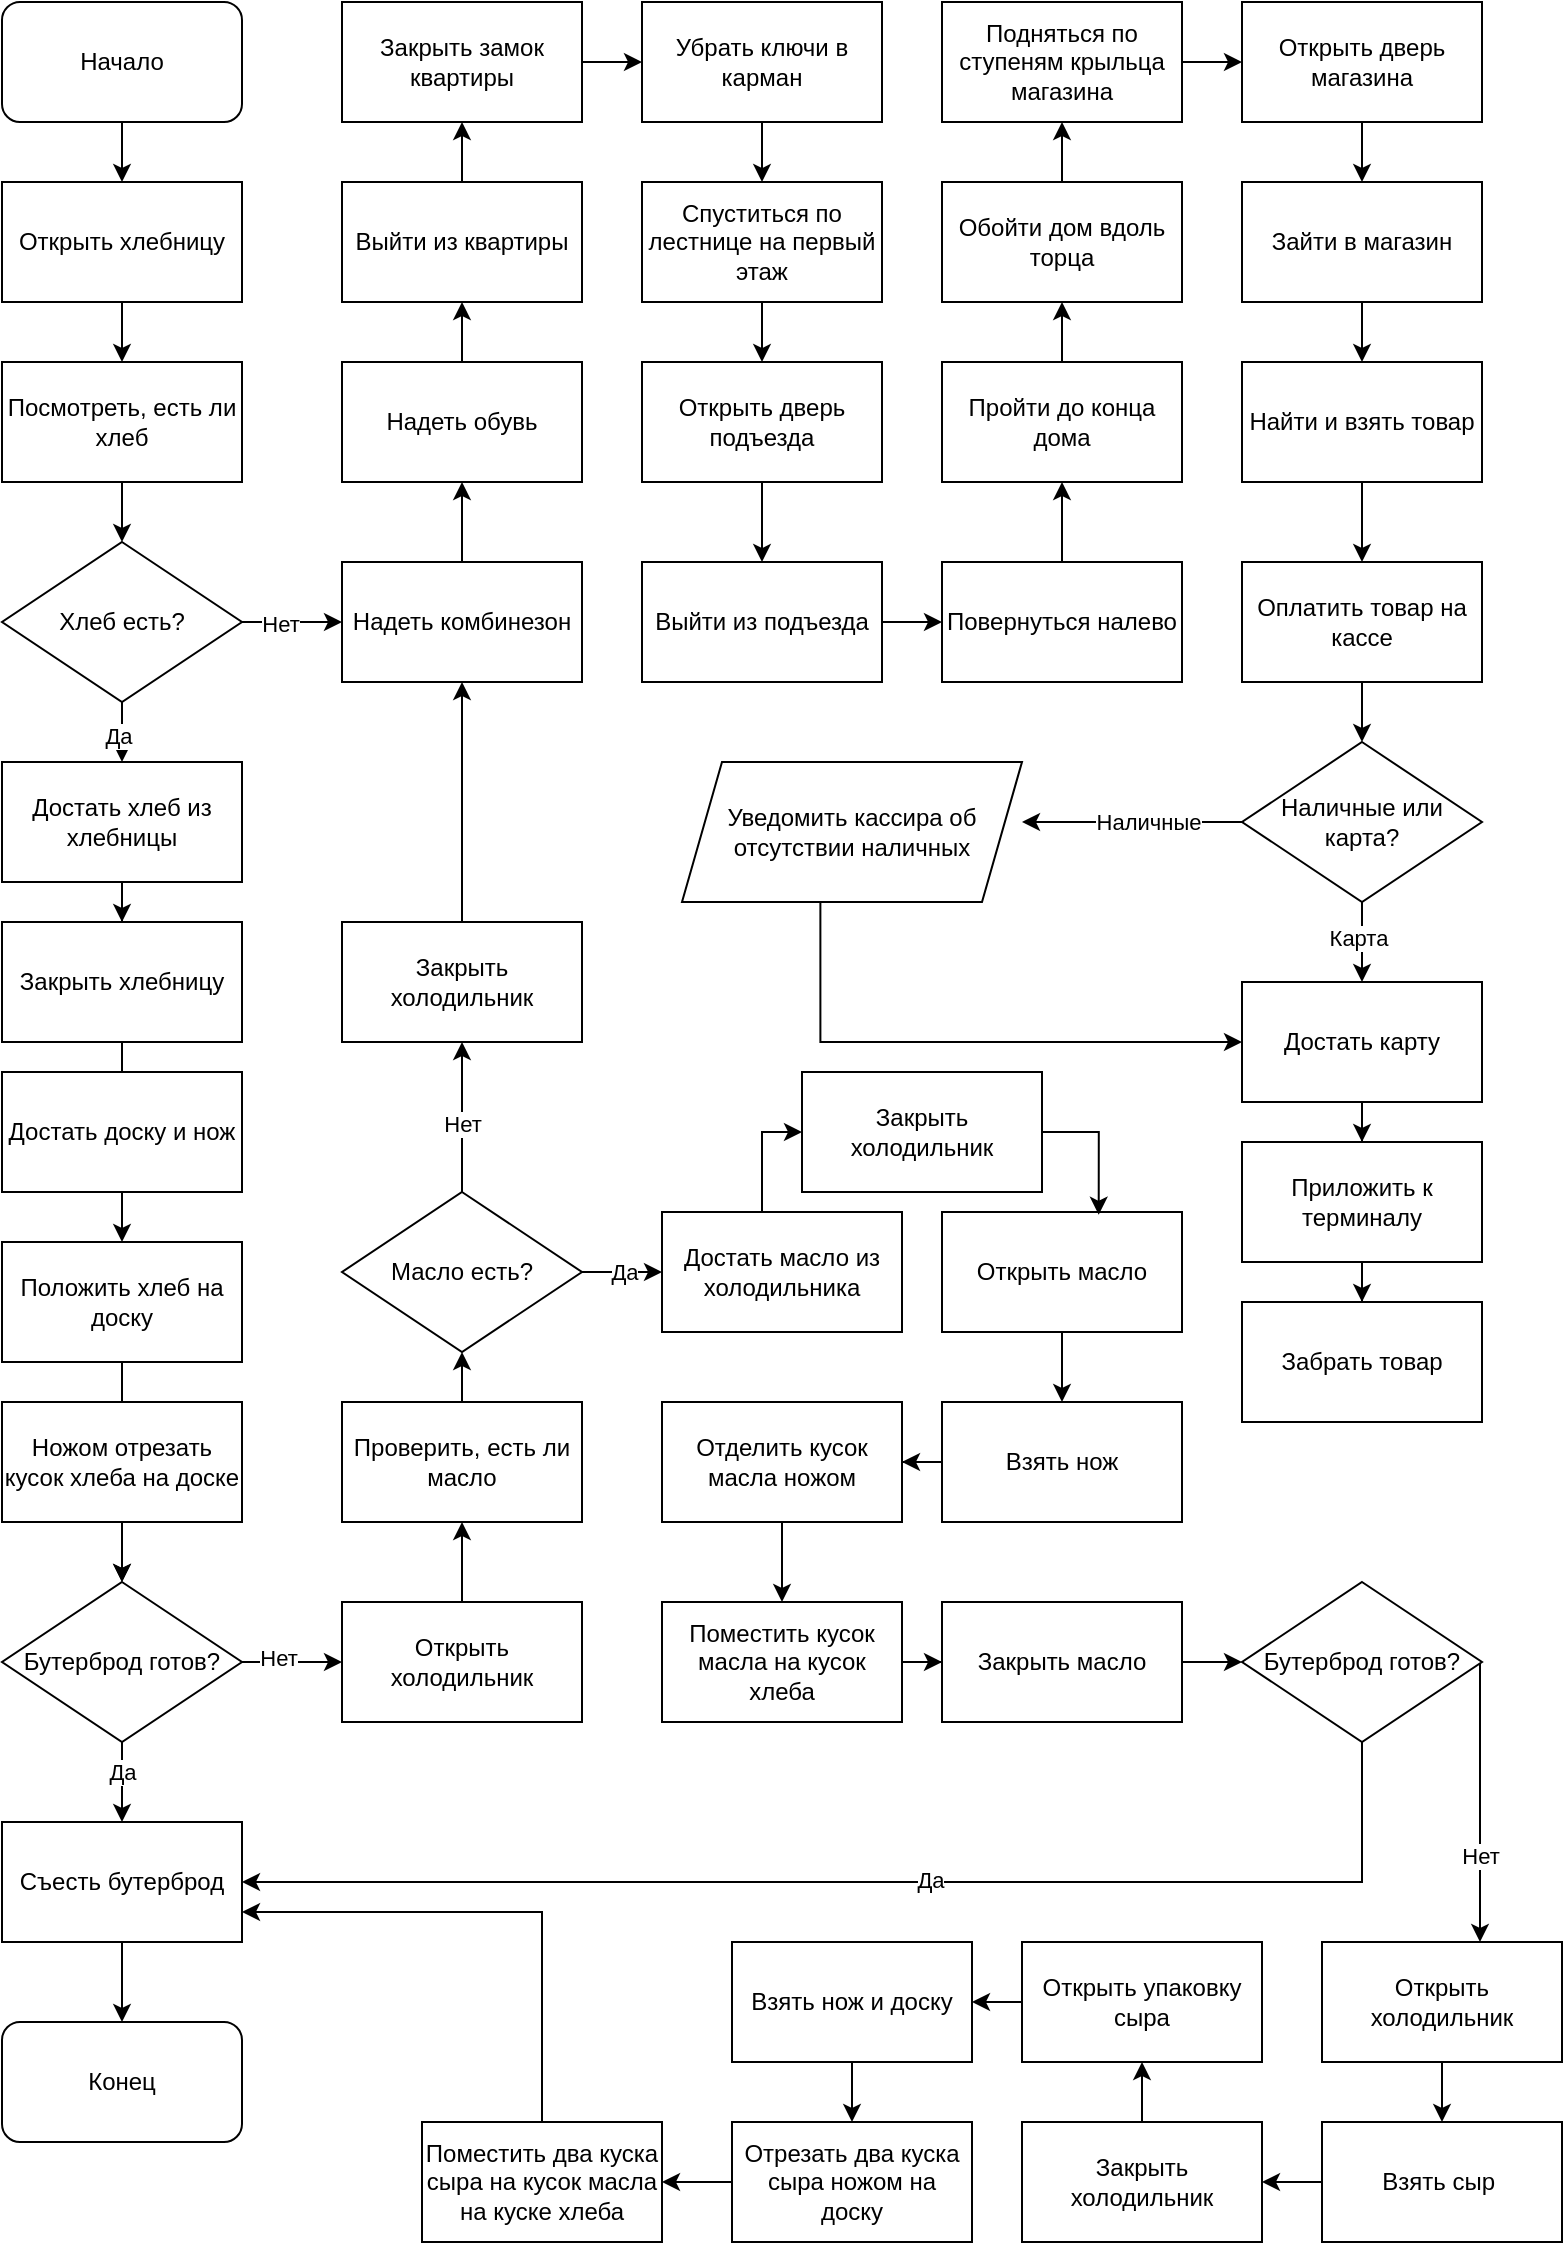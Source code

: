 <mxfile version="28.1.2">
  <diagram name="Страница — 1" id="aQO6wImOygcN_fj9YdqJ">
    <mxGraphModel dx="1042" dy="626" grid="1" gridSize="10" guides="1" tooltips="1" connect="1" arrows="1" fold="1" page="1" pageScale="1" pageWidth="827" pageHeight="1169" math="0" shadow="0">
      <root>
        <mxCell id="0" />
        <mxCell id="1" parent="0" />
        <mxCell id="wdBrdmCuDnFgoLkxRWWF-6" value="" style="edgeStyle=orthogonalEdgeStyle;rounded=0;orthogonalLoop=1;jettySize=auto;html=1;" edge="1" parent="1" source="8k_-EUJN0VSNiPV6PIDz-1" target="wdBrdmCuDnFgoLkxRWWF-5">
          <mxGeometry relative="1" as="geometry" />
        </mxCell>
        <mxCell id="8k_-EUJN0VSNiPV6PIDz-1" value="Начало" style="rounded=1;whiteSpace=wrap;html=1;" parent="1" vertex="1">
          <mxGeometry x="40" y="20" width="120" height="60" as="geometry" />
        </mxCell>
        <mxCell id="wdBrdmCuDnFgoLkxRWWF-12" value="" style="edgeStyle=orthogonalEdgeStyle;rounded=0;orthogonalLoop=1;jettySize=auto;html=1;" edge="1" parent="1" source="wdBrdmCuDnFgoLkxRWWF-5" target="wdBrdmCuDnFgoLkxRWWF-10">
          <mxGeometry relative="1" as="geometry" />
        </mxCell>
        <mxCell id="wdBrdmCuDnFgoLkxRWWF-5" value="Открыть хлебницу" style="rounded=0;whiteSpace=wrap;html=1;" vertex="1" parent="1">
          <mxGeometry x="40" y="110" width="120" height="60" as="geometry" />
        </mxCell>
        <mxCell id="wdBrdmCuDnFgoLkxRWWF-18" value="" style="edgeStyle=orthogonalEdgeStyle;rounded=0;orthogonalLoop=1;jettySize=auto;html=1;" edge="1" parent="1" source="wdBrdmCuDnFgoLkxRWWF-8" target="wdBrdmCuDnFgoLkxRWWF-11">
          <mxGeometry relative="1" as="geometry" />
        </mxCell>
        <mxCell id="wdBrdmCuDnFgoLkxRWWF-8" value="Достать хлеб из хлебницы" style="rounded=0;whiteSpace=wrap;html=1;" vertex="1" parent="1">
          <mxGeometry x="40" y="400" width="120" height="60" as="geometry" />
        </mxCell>
        <mxCell id="wdBrdmCuDnFgoLkxRWWF-16" value="" style="edgeStyle=orthogonalEdgeStyle;rounded=0;orthogonalLoop=1;jettySize=auto;html=1;" edge="1" parent="1" source="wdBrdmCuDnFgoLkxRWWF-9" target="wdBrdmCuDnFgoLkxRWWF-8">
          <mxGeometry relative="1" as="geometry" />
        </mxCell>
        <mxCell id="wdBrdmCuDnFgoLkxRWWF-17" value="Да" style="edgeLabel;html=1;align=center;verticalAlign=middle;resizable=0;points=[];" vertex="1" connectable="0" parent="wdBrdmCuDnFgoLkxRWWF-16">
          <mxGeometry x="-0.34" y="-2" relative="1" as="geometry">
            <mxPoint as="offset" />
          </mxGeometry>
        </mxCell>
        <mxCell id="wdBrdmCuDnFgoLkxRWWF-20" value="" style="edgeStyle=orthogonalEdgeStyle;rounded=0;orthogonalLoop=1;jettySize=auto;html=1;" edge="1" parent="1" source="wdBrdmCuDnFgoLkxRWWF-9" target="wdBrdmCuDnFgoLkxRWWF-19">
          <mxGeometry relative="1" as="geometry" />
        </mxCell>
        <mxCell id="wdBrdmCuDnFgoLkxRWWF-21" value="Нет" style="edgeLabel;html=1;align=center;verticalAlign=middle;resizable=0;points=[];" vertex="1" connectable="0" parent="wdBrdmCuDnFgoLkxRWWF-20">
          <mxGeometry x="-0.232" y="-1" relative="1" as="geometry">
            <mxPoint as="offset" />
          </mxGeometry>
        </mxCell>
        <mxCell id="wdBrdmCuDnFgoLkxRWWF-9" value="Хлеб есть?" style="rhombus;whiteSpace=wrap;html=1;" vertex="1" parent="1">
          <mxGeometry x="40" y="290" width="120" height="80" as="geometry" />
        </mxCell>
        <mxCell id="wdBrdmCuDnFgoLkxRWWF-13" value="" style="edgeStyle=orthogonalEdgeStyle;rounded=0;orthogonalLoop=1;jettySize=auto;html=1;" edge="1" parent="1" source="wdBrdmCuDnFgoLkxRWWF-10" target="wdBrdmCuDnFgoLkxRWWF-9">
          <mxGeometry relative="1" as="geometry" />
        </mxCell>
        <mxCell id="wdBrdmCuDnFgoLkxRWWF-10" value="Посмотреть, есть ли хлеб" style="rounded=0;whiteSpace=wrap;html=1;" vertex="1" parent="1">
          <mxGeometry x="40" y="200" width="120" height="60" as="geometry" />
        </mxCell>
        <mxCell id="wdBrdmCuDnFgoLkxRWWF-88" value="" style="edgeStyle=orthogonalEdgeStyle;rounded=0;orthogonalLoop=1;jettySize=auto;html=1;" edge="1" parent="1" source="wdBrdmCuDnFgoLkxRWWF-11" target="wdBrdmCuDnFgoLkxRWWF-69">
          <mxGeometry relative="1" as="geometry" />
        </mxCell>
        <mxCell id="wdBrdmCuDnFgoLkxRWWF-11" value="Закрыть хлебницу" style="rounded=0;whiteSpace=wrap;html=1;" vertex="1" parent="1">
          <mxGeometry x="40" y="480" width="120" height="60" as="geometry" />
        </mxCell>
        <mxCell id="wdBrdmCuDnFgoLkxRWWF-23" value="" style="edgeStyle=orthogonalEdgeStyle;rounded=0;orthogonalLoop=1;jettySize=auto;html=1;" edge="1" parent="1" source="wdBrdmCuDnFgoLkxRWWF-19" target="wdBrdmCuDnFgoLkxRWWF-22">
          <mxGeometry relative="1" as="geometry" />
        </mxCell>
        <mxCell id="wdBrdmCuDnFgoLkxRWWF-19" value="Надеть комбинезон" style="rounded=0;whiteSpace=wrap;html=1;" vertex="1" parent="1">
          <mxGeometry x="210" y="300" width="120" height="60" as="geometry" />
        </mxCell>
        <mxCell id="wdBrdmCuDnFgoLkxRWWF-25" value="" style="edgeStyle=orthogonalEdgeStyle;rounded=0;orthogonalLoop=1;jettySize=auto;html=1;" edge="1" parent="1" source="wdBrdmCuDnFgoLkxRWWF-22" target="wdBrdmCuDnFgoLkxRWWF-24">
          <mxGeometry relative="1" as="geometry" />
        </mxCell>
        <mxCell id="wdBrdmCuDnFgoLkxRWWF-22" value="Надеть обувь" style="rounded=0;whiteSpace=wrap;html=1;" vertex="1" parent="1">
          <mxGeometry x="210" y="200" width="120" height="60" as="geometry" />
        </mxCell>
        <mxCell id="wdBrdmCuDnFgoLkxRWWF-27" value="" style="edgeStyle=orthogonalEdgeStyle;rounded=0;orthogonalLoop=1;jettySize=auto;html=1;" edge="1" parent="1" source="wdBrdmCuDnFgoLkxRWWF-24" target="wdBrdmCuDnFgoLkxRWWF-26">
          <mxGeometry relative="1" as="geometry" />
        </mxCell>
        <mxCell id="wdBrdmCuDnFgoLkxRWWF-24" value="Выйти из квартиры" style="rounded=0;whiteSpace=wrap;html=1;" vertex="1" parent="1">
          <mxGeometry x="210" y="110" width="120" height="60" as="geometry" />
        </mxCell>
        <mxCell id="wdBrdmCuDnFgoLkxRWWF-47" value="" style="edgeStyle=orthogonalEdgeStyle;rounded=0;orthogonalLoop=1;jettySize=auto;html=1;" edge="1" parent="1" source="wdBrdmCuDnFgoLkxRWWF-26" target="wdBrdmCuDnFgoLkxRWWF-40">
          <mxGeometry relative="1" as="geometry" />
        </mxCell>
        <mxCell id="wdBrdmCuDnFgoLkxRWWF-26" value="Закрыть замок квартиры" style="rounded=0;whiteSpace=wrap;html=1;" vertex="1" parent="1">
          <mxGeometry x="210" y="20" width="120" height="60" as="geometry" />
        </mxCell>
        <mxCell id="wdBrdmCuDnFgoLkxRWWF-31" value="" style="edgeStyle=orthogonalEdgeStyle;rounded=0;orthogonalLoop=1;jettySize=auto;html=1;" edge="1" parent="1" source="wdBrdmCuDnFgoLkxRWWF-28" target="wdBrdmCuDnFgoLkxRWWF-30">
          <mxGeometry relative="1" as="geometry" />
        </mxCell>
        <mxCell id="wdBrdmCuDnFgoLkxRWWF-28" value="Открыть дверь подъезда" style="rounded=0;whiteSpace=wrap;html=1;" vertex="1" parent="1">
          <mxGeometry x="360" y="200" width="120" height="60" as="geometry" />
        </mxCell>
        <mxCell id="wdBrdmCuDnFgoLkxRWWF-33" value="" style="edgeStyle=orthogonalEdgeStyle;rounded=0;orthogonalLoop=1;jettySize=auto;html=1;" edge="1" parent="1" source="wdBrdmCuDnFgoLkxRWWF-30" target="wdBrdmCuDnFgoLkxRWWF-32">
          <mxGeometry relative="1" as="geometry" />
        </mxCell>
        <mxCell id="wdBrdmCuDnFgoLkxRWWF-30" value="Выйти из подъезда" style="rounded=0;whiteSpace=wrap;html=1;" vertex="1" parent="1">
          <mxGeometry x="360" y="300" width="120" height="60" as="geometry" />
        </mxCell>
        <mxCell id="wdBrdmCuDnFgoLkxRWWF-35" value="" style="edgeStyle=orthogonalEdgeStyle;rounded=0;orthogonalLoop=1;jettySize=auto;html=1;" edge="1" parent="1" source="wdBrdmCuDnFgoLkxRWWF-32" target="wdBrdmCuDnFgoLkxRWWF-34">
          <mxGeometry relative="1" as="geometry" />
        </mxCell>
        <mxCell id="wdBrdmCuDnFgoLkxRWWF-32" value="Повернуться налево" style="rounded=0;whiteSpace=wrap;html=1;" vertex="1" parent="1">
          <mxGeometry x="510" y="300" width="120" height="60" as="geometry" />
        </mxCell>
        <mxCell id="wdBrdmCuDnFgoLkxRWWF-37" value="" style="edgeStyle=orthogonalEdgeStyle;rounded=0;orthogonalLoop=1;jettySize=auto;html=1;" edge="1" parent="1" source="wdBrdmCuDnFgoLkxRWWF-34" target="wdBrdmCuDnFgoLkxRWWF-36">
          <mxGeometry relative="1" as="geometry" />
        </mxCell>
        <mxCell id="wdBrdmCuDnFgoLkxRWWF-34" value="Пройти до конца дома" style="rounded=0;whiteSpace=wrap;html=1;" vertex="1" parent="1">
          <mxGeometry x="510" y="200" width="120" height="60" as="geometry" />
        </mxCell>
        <mxCell id="wdBrdmCuDnFgoLkxRWWF-41" value="" style="edgeStyle=orthogonalEdgeStyle;rounded=0;orthogonalLoop=1;jettySize=auto;html=1;" edge="1" parent="1" source="wdBrdmCuDnFgoLkxRWWF-36" target="wdBrdmCuDnFgoLkxRWWF-38">
          <mxGeometry relative="1" as="geometry" />
        </mxCell>
        <mxCell id="wdBrdmCuDnFgoLkxRWWF-36" value="Обойти дом вдоль торца" style="rounded=0;whiteSpace=wrap;html=1;" vertex="1" parent="1">
          <mxGeometry x="510" y="110" width="120" height="60" as="geometry" />
        </mxCell>
        <mxCell id="wdBrdmCuDnFgoLkxRWWF-43" value="" style="edgeStyle=orthogonalEdgeStyle;rounded=0;orthogonalLoop=1;jettySize=auto;html=1;" edge="1" parent="1" source="wdBrdmCuDnFgoLkxRWWF-38" target="wdBrdmCuDnFgoLkxRWWF-42">
          <mxGeometry relative="1" as="geometry" />
        </mxCell>
        <mxCell id="wdBrdmCuDnFgoLkxRWWF-38" value="Подняться по ступеням крыльца магазина" style="rounded=0;whiteSpace=wrap;html=1;" vertex="1" parent="1">
          <mxGeometry x="510" y="20" width="120" height="60" as="geometry" />
        </mxCell>
        <mxCell id="wdBrdmCuDnFgoLkxRWWF-49" value="" style="edgeStyle=orthogonalEdgeStyle;rounded=0;orthogonalLoop=1;jettySize=auto;html=1;" edge="1" parent="1" source="wdBrdmCuDnFgoLkxRWWF-39" target="wdBrdmCuDnFgoLkxRWWF-28">
          <mxGeometry relative="1" as="geometry" />
        </mxCell>
        <mxCell id="wdBrdmCuDnFgoLkxRWWF-39" value="Спуститься по лестнице на первый этаж" style="rounded=0;whiteSpace=wrap;html=1;" vertex="1" parent="1">
          <mxGeometry x="360" y="110" width="120" height="60" as="geometry" />
        </mxCell>
        <mxCell id="wdBrdmCuDnFgoLkxRWWF-48" value="" style="edgeStyle=orthogonalEdgeStyle;rounded=0;orthogonalLoop=1;jettySize=auto;html=1;" edge="1" parent="1" source="wdBrdmCuDnFgoLkxRWWF-40" target="wdBrdmCuDnFgoLkxRWWF-39">
          <mxGeometry relative="1" as="geometry" />
        </mxCell>
        <mxCell id="wdBrdmCuDnFgoLkxRWWF-40" value="Убрать ключи в карман" style="rounded=0;whiteSpace=wrap;html=1;" vertex="1" parent="1">
          <mxGeometry x="360" y="20" width="120" height="60" as="geometry" />
        </mxCell>
        <mxCell id="wdBrdmCuDnFgoLkxRWWF-45" value="" style="edgeStyle=orthogonalEdgeStyle;rounded=0;orthogonalLoop=1;jettySize=auto;html=1;" edge="1" parent="1" source="wdBrdmCuDnFgoLkxRWWF-42" target="wdBrdmCuDnFgoLkxRWWF-44">
          <mxGeometry relative="1" as="geometry" />
        </mxCell>
        <mxCell id="wdBrdmCuDnFgoLkxRWWF-42" value="Открыть дверь магазина" style="rounded=0;whiteSpace=wrap;html=1;" vertex="1" parent="1">
          <mxGeometry x="660" y="20" width="120" height="60" as="geometry" />
        </mxCell>
        <mxCell id="wdBrdmCuDnFgoLkxRWWF-50" value="" style="edgeStyle=orthogonalEdgeStyle;rounded=0;orthogonalLoop=1;jettySize=auto;html=1;" edge="1" parent="1" source="wdBrdmCuDnFgoLkxRWWF-44" target="wdBrdmCuDnFgoLkxRWWF-46">
          <mxGeometry relative="1" as="geometry" />
        </mxCell>
        <mxCell id="wdBrdmCuDnFgoLkxRWWF-44" value="Зайти в магазин" style="rounded=0;whiteSpace=wrap;html=1;" vertex="1" parent="1">
          <mxGeometry x="660" y="110" width="120" height="60" as="geometry" />
        </mxCell>
        <mxCell id="wdBrdmCuDnFgoLkxRWWF-52" value="" style="edgeStyle=orthogonalEdgeStyle;rounded=0;orthogonalLoop=1;jettySize=auto;html=1;" edge="1" parent="1" source="wdBrdmCuDnFgoLkxRWWF-46" target="wdBrdmCuDnFgoLkxRWWF-51">
          <mxGeometry relative="1" as="geometry" />
        </mxCell>
        <mxCell id="wdBrdmCuDnFgoLkxRWWF-46" value="Найти и взять товар" style="rounded=0;whiteSpace=wrap;html=1;" vertex="1" parent="1">
          <mxGeometry x="660" y="200" width="120" height="60" as="geometry" />
        </mxCell>
        <mxCell id="wdBrdmCuDnFgoLkxRWWF-54" value="" style="edgeStyle=orthogonalEdgeStyle;rounded=0;orthogonalLoop=1;jettySize=auto;html=1;" edge="1" parent="1" source="wdBrdmCuDnFgoLkxRWWF-51" target="wdBrdmCuDnFgoLkxRWWF-53">
          <mxGeometry relative="1" as="geometry" />
        </mxCell>
        <mxCell id="wdBrdmCuDnFgoLkxRWWF-51" value="Оплатить товар на кассе" style="rounded=0;whiteSpace=wrap;html=1;" vertex="1" parent="1">
          <mxGeometry x="660" y="300" width="120" height="60" as="geometry" />
        </mxCell>
        <mxCell id="wdBrdmCuDnFgoLkxRWWF-56" value="" style="edgeStyle=orthogonalEdgeStyle;rounded=0;orthogonalLoop=1;jettySize=auto;html=1;" edge="1" parent="1" source="wdBrdmCuDnFgoLkxRWWF-53">
          <mxGeometry relative="1" as="geometry">
            <mxPoint x="550" y="430" as="targetPoint" />
          </mxGeometry>
        </mxCell>
        <mxCell id="wdBrdmCuDnFgoLkxRWWF-57" value="Наличные" style="edgeLabel;html=1;align=center;verticalAlign=middle;resizable=0;points=[];" vertex="1" connectable="0" parent="wdBrdmCuDnFgoLkxRWWF-56">
          <mxGeometry x="-0.153" relative="1" as="geometry">
            <mxPoint as="offset" />
          </mxGeometry>
        </mxCell>
        <mxCell id="wdBrdmCuDnFgoLkxRWWF-59" value="" style="edgeStyle=orthogonalEdgeStyle;rounded=0;orthogonalLoop=1;jettySize=auto;html=1;" edge="1" parent="1" source="wdBrdmCuDnFgoLkxRWWF-53" target="wdBrdmCuDnFgoLkxRWWF-58">
          <mxGeometry relative="1" as="geometry" />
        </mxCell>
        <mxCell id="wdBrdmCuDnFgoLkxRWWF-60" value="Карта" style="edgeLabel;html=1;align=center;verticalAlign=middle;resizable=0;points=[];" vertex="1" connectable="0" parent="wdBrdmCuDnFgoLkxRWWF-59">
          <mxGeometry x="-0.13" y="-2" relative="1" as="geometry">
            <mxPoint as="offset" />
          </mxGeometry>
        </mxCell>
        <mxCell id="wdBrdmCuDnFgoLkxRWWF-53" value="Наличные или карта?" style="rhombus;whiteSpace=wrap;html=1;" vertex="1" parent="1">
          <mxGeometry x="660" y="390" width="120" height="80" as="geometry" />
        </mxCell>
        <mxCell id="wdBrdmCuDnFgoLkxRWWF-62" value="" style="edgeStyle=orthogonalEdgeStyle;rounded=0;orthogonalLoop=1;jettySize=auto;html=1;" edge="1" parent="1" source="wdBrdmCuDnFgoLkxRWWF-58" target="wdBrdmCuDnFgoLkxRWWF-61">
          <mxGeometry relative="1" as="geometry" />
        </mxCell>
        <mxCell id="wdBrdmCuDnFgoLkxRWWF-58" value="Достать карту" style="rounded=0;whiteSpace=wrap;html=1;" vertex="1" parent="1">
          <mxGeometry x="660" y="510" width="120" height="60" as="geometry" />
        </mxCell>
        <mxCell id="wdBrdmCuDnFgoLkxRWWF-67" value="" style="edgeStyle=orthogonalEdgeStyle;rounded=0;orthogonalLoop=1;jettySize=auto;html=1;" edge="1" parent="1" source="wdBrdmCuDnFgoLkxRWWF-61" target="wdBrdmCuDnFgoLkxRWWF-63">
          <mxGeometry relative="1" as="geometry" />
        </mxCell>
        <mxCell id="wdBrdmCuDnFgoLkxRWWF-61" value="Приложить к терминалу" style="rounded=0;whiteSpace=wrap;html=1;" vertex="1" parent="1">
          <mxGeometry x="660" y="590" width="120" height="60" as="geometry" />
        </mxCell>
        <mxCell id="wdBrdmCuDnFgoLkxRWWF-63" value="Забрать товар" style="rounded=0;whiteSpace=wrap;html=1;" vertex="1" parent="1">
          <mxGeometry x="660" y="670" width="120" height="60" as="geometry" />
        </mxCell>
        <mxCell id="wdBrdmCuDnFgoLkxRWWF-66" value="" style="edgeStyle=orthogonalEdgeStyle;rounded=0;orthogonalLoop=1;jettySize=auto;html=1;entryX=0;entryY=0.5;entryDx=0;entryDy=0;exitX=0.407;exitY=1.006;exitDx=0;exitDy=0;exitPerimeter=0;" edge="1" parent="1" source="wdBrdmCuDnFgoLkxRWWF-64" target="wdBrdmCuDnFgoLkxRWWF-58">
          <mxGeometry relative="1" as="geometry">
            <mxPoint x="465" y="525" as="targetPoint" />
          </mxGeometry>
        </mxCell>
        <mxCell id="wdBrdmCuDnFgoLkxRWWF-64" value="Уведомить кассира об отсутствии наличных" style="shape=parallelogram;perimeter=parallelogramPerimeter;whiteSpace=wrap;html=1;fixedSize=1;" vertex="1" parent="1">
          <mxGeometry x="380" y="400" width="170" height="70" as="geometry" />
        </mxCell>
        <mxCell id="wdBrdmCuDnFgoLkxRWWF-68" value="Достать доску и нож" style="rounded=0;whiteSpace=wrap;html=1;" vertex="1" parent="1">
          <mxGeometry x="40" y="555" width="120" height="60" as="geometry" />
        </mxCell>
        <mxCell id="wdBrdmCuDnFgoLkxRWWF-89" value="" style="edgeStyle=orthogonalEdgeStyle;rounded=0;orthogonalLoop=1;jettySize=auto;html=1;" edge="1" parent="1" source="wdBrdmCuDnFgoLkxRWWF-69" target="wdBrdmCuDnFgoLkxRWWF-72">
          <mxGeometry relative="1" as="geometry" />
        </mxCell>
        <mxCell id="wdBrdmCuDnFgoLkxRWWF-69" value="Положить хлеб на доску" style="rounded=0;whiteSpace=wrap;html=1;" vertex="1" parent="1">
          <mxGeometry x="40" y="640" width="120" height="60" as="geometry" />
        </mxCell>
        <mxCell id="wdBrdmCuDnFgoLkxRWWF-75" value="" style="edgeStyle=orthogonalEdgeStyle;rounded=0;orthogonalLoop=1;jettySize=auto;html=1;" edge="1" parent="1" source="wdBrdmCuDnFgoLkxRWWF-70" target="wdBrdmCuDnFgoLkxRWWF-72">
          <mxGeometry relative="1" as="geometry" />
        </mxCell>
        <mxCell id="wdBrdmCuDnFgoLkxRWWF-70" value="Ножом отрезать кусок хлеба на доске" style="rounded=0;whiteSpace=wrap;html=1;" vertex="1" parent="1">
          <mxGeometry x="40" y="720" width="120" height="60" as="geometry" />
        </mxCell>
        <mxCell id="wdBrdmCuDnFgoLkxRWWF-77" value="" style="edgeStyle=orthogonalEdgeStyle;rounded=0;orthogonalLoop=1;jettySize=auto;html=1;" edge="1" parent="1" source="wdBrdmCuDnFgoLkxRWWF-72" target="wdBrdmCuDnFgoLkxRWWF-76">
          <mxGeometry relative="1" as="geometry" />
        </mxCell>
        <mxCell id="wdBrdmCuDnFgoLkxRWWF-80" value="Да" style="edgeLabel;html=1;align=center;verticalAlign=middle;resizable=0;points=[];" vertex="1" connectable="0" parent="wdBrdmCuDnFgoLkxRWWF-77">
          <mxGeometry x="-0.78" y="4" relative="1" as="geometry">
            <mxPoint x="-4" y="10" as="offset" />
          </mxGeometry>
        </mxCell>
        <mxCell id="wdBrdmCuDnFgoLkxRWWF-82" value="" style="edgeStyle=orthogonalEdgeStyle;rounded=0;orthogonalLoop=1;jettySize=auto;html=1;" edge="1" parent="1" source="wdBrdmCuDnFgoLkxRWWF-72" target="wdBrdmCuDnFgoLkxRWWF-81">
          <mxGeometry relative="1" as="geometry" />
        </mxCell>
        <mxCell id="wdBrdmCuDnFgoLkxRWWF-85" value="Нет" style="edgeLabel;html=1;align=center;verticalAlign=middle;resizable=0;points=[];" vertex="1" connectable="0" parent="wdBrdmCuDnFgoLkxRWWF-82">
          <mxGeometry x="-0.28" y="2" relative="1" as="geometry">
            <mxPoint as="offset" />
          </mxGeometry>
        </mxCell>
        <mxCell id="wdBrdmCuDnFgoLkxRWWF-72" value="Бутерброд готов?" style="rhombus;whiteSpace=wrap;html=1;" vertex="1" parent="1">
          <mxGeometry x="40" y="810" width="120" height="80" as="geometry" />
        </mxCell>
        <mxCell id="wdBrdmCuDnFgoLkxRWWF-79" value="" style="edgeStyle=orthogonalEdgeStyle;rounded=0;orthogonalLoop=1;jettySize=auto;html=1;" edge="1" parent="1" source="wdBrdmCuDnFgoLkxRWWF-76" target="wdBrdmCuDnFgoLkxRWWF-78">
          <mxGeometry relative="1" as="geometry" />
        </mxCell>
        <mxCell id="wdBrdmCuDnFgoLkxRWWF-76" value="Съесть бутерброд" style="rounded=0;whiteSpace=wrap;html=1;" vertex="1" parent="1">
          <mxGeometry x="40" y="930" width="120" height="60" as="geometry" />
        </mxCell>
        <mxCell id="wdBrdmCuDnFgoLkxRWWF-78" value="Конец" style="rounded=1;whiteSpace=wrap;html=1;" vertex="1" parent="1">
          <mxGeometry x="40" y="1030" width="120" height="60" as="geometry" />
        </mxCell>
        <mxCell id="wdBrdmCuDnFgoLkxRWWF-91" value="" style="edgeStyle=orthogonalEdgeStyle;rounded=0;orthogonalLoop=1;jettySize=auto;html=1;" edge="1" parent="1" source="wdBrdmCuDnFgoLkxRWWF-81" target="wdBrdmCuDnFgoLkxRWWF-90">
          <mxGeometry relative="1" as="geometry" />
        </mxCell>
        <mxCell id="wdBrdmCuDnFgoLkxRWWF-81" value="Открыть холодильник" style="rounded=0;whiteSpace=wrap;html=1;" vertex="1" parent="1">
          <mxGeometry x="210" y="820" width="120" height="60" as="geometry" />
        </mxCell>
        <mxCell id="wdBrdmCuDnFgoLkxRWWF-93" value="" style="edgeStyle=orthogonalEdgeStyle;rounded=0;orthogonalLoop=1;jettySize=auto;html=1;" edge="1" parent="1" source="wdBrdmCuDnFgoLkxRWWF-90" target="wdBrdmCuDnFgoLkxRWWF-92">
          <mxGeometry relative="1" as="geometry" />
        </mxCell>
        <mxCell id="wdBrdmCuDnFgoLkxRWWF-90" value="Проверить, есть ли масло" style="rounded=0;whiteSpace=wrap;html=1;" vertex="1" parent="1">
          <mxGeometry x="210" y="720" width="120" height="60" as="geometry" />
        </mxCell>
        <mxCell id="wdBrdmCuDnFgoLkxRWWF-99" value="" style="edgeStyle=orthogonalEdgeStyle;rounded=0;orthogonalLoop=1;jettySize=auto;html=1;" edge="1" parent="1" source="wdBrdmCuDnFgoLkxRWWF-92" target="wdBrdmCuDnFgoLkxRWWF-97">
          <mxGeometry relative="1" as="geometry" />
        </mxCell>
        <mxCell id="wdBrdmCuDnFgoLkxRWWF-101" value="Нет" style="edgeLabel;html=1;align=center;verticalAlign=middle;resizable=0;points=[];" vertex="1" connectable="0" parent="wdBrdmCuDnFgoLkxRWWF-99">
          <mxGeometry x="0.404" y="-2" relative="1" as="geometry">
            <mxPoint x="-2" y="18" as="offset" />
          </mxGeometry>
        </mxCell>
        <mxCell id="wdBrdmCuDnFgoLkxRWWF-105" value="" style="edgeStyle=orthogonalEdgeStyle;rounded=0;orthogonalLoop=1;jettySize=auto;html=1;" edge="1" parent="1" source="wdBrdmCuDnFgoLkxRWWF-92" target="wdBrdmCuDnFgoLkxRWWF-103">
          <mxGeometry relative="1" as="geometry" />
        </mxCell>
        <mxCell id="wdBrdmCuDnFgoLkxRWWF-106" value="Да" style="edgeLabel;html=1;align=center;verticalAlign=middle;resizable=0;points=[];" vertex="1" connectable="0" parent="wdBrdmCuDnFgoLkxRWWF-105">
          <mxGeometry x="0.224" y="5" relative="1" as="geometry">
            <mxPoint x="-4" y="5" as="offset" />
          </mxGeometry>
        </mxCell>
        <mxCell id="wdBrdmCuDnFgoLkxRWWF-92" value="Масло есть?" style="rhombus;whiteSpace=wrap;html=1;" vertex="1" parent="1">
          <mxGeometry x="210" y="615" width="120" height="80" as="geometry" />
        </mxCell>
        <mxCell id="wdBrdmCuDnFgoLkxRWWF-100" style="edgeStyle=orthogonalEdgeStyle;rounded=0;orthogonalLoop=1;jettySize=auto;html=1;exitX=0.5;exitY=0;exitDx=0;exitDy=0;entryX=0.5;entryY=1;entryDx=0;entryDy=0;" edge="1" parent="1" source="wdBrdmCuDnFgoLkxRWWF-97" target="wdBrdmCuDnFgoLkxRWWF-19">
          <mxGeometry relative="1" as="geometry" />
        </mxCell>
        <mxCell id="wdBrdmCuDnFgoLkxRWWF-97" value="Закрыть холодильник" style="rounded=0;whiteSpace=wrap;html=1;" vertex="1" parent="1">
          <mxGeometry x="210" y="480" width="120" height="60" as="geometry" />
        </mxCell>
        <mxCell id="wdBrdmCuDnFgoLkxRWWF-130" style="edgeStyle=orthogonalEdgeStyle;rounded=0;orthogonalLoop=1;jettySize=auto;html=1;exitX=0.5;exitY=0;exitDx=0;exitDy=0;entryX=0;entryY=0.5;entryDx=0;entryDy=0;" edge="1" parent="1" source="wdBrdmCuDnFgoLkxRWWF-103" target="wdBrdmCuDnFgoLkxRWWF-129">
          <mxGeometry relative="1" as="geometry">
            <Array as="points">
              <mxPoint x="420" y="625" />
              <mxPoint x="420" y="585" />
            </Array>
          </mxGeometry>
        </mxCell>
        <mxCell id="wdBrdmCuDnFgoLkxRWWF-103" value="Достать масло из холодильника" style="rounded=0;whiteSpace=wrap;html=1;" vertex="1" parent="1">
          <mxGeometry x="370" y="625" width="120" height="60" as="geometry" />
        </mxCell>
        <mxCell id="wdBrdmCuDnFgoLkxRWWF-110" value="" style="edgeStyle=orthogonalEdgeStyle;rounded=0;orthogonalLoop=1;jettySize=auto;html=1;" edge="1" parent="1" source="wdBrdmCuDnFgoLkxRWWF-107" target="wdBrdmCuDnFgoLkxRWWF-109">
          <mxGeometry relative="1" as="geometry" />
        </mxCell>
        <mxCell id="wdBrdmCuDnFgoLkxRWWF-107" value="Открыть масло" style="rounded=0;whiteSpace=wrap;html=1;" vertex="1" parent="1">
          <mxGeometry x="510" y="625" width="120" height="60" as="geometry" />
        </mxCell>
        <mxCell id="wdBrdmCuDnFgoLkxRWWF-112" value="" style="edgeStyle=orthogonalEdgeStyle;rounded=0;orthogonalLoop=1;jettySize=auto;html=1;" edge="1" parent="1" source="wdBrdmCuDnFgoLkxRWWF-109" target="wdBrdmCuDnFgoLkxRWWF-111">
          <mxGeometry relative="1" as="geometry" />
        </mxCell>
        <mxCell id="wdBrdmCuDnFgoLkxRWWF-109" value="Взять нож" style="rounded=0;whiteSpace=wrap;html=1;" vertex="1" parent="1">
          <mxGeometry x="510" y="720" width="120" height="60" as="geometry" />
        </mxCell>
        <mxCell id="wdBrdmCuDnFgoLkxRWWF-115" value="" style="edgeStyle=orthogonalEdgeStyle;rounded=0;orthogonalLoop=1;jettySize=auto;html=1;" edge="1" parent="1" source="wdBrdmCuDnFgoLkxRWWF-111" target="wdBrdmCuDnFgoLkxRWWF-113">
          <mxGeometry relative="1" as="geometry" />
        </mxCell>
        <mxCell id="wdBrdmCuDnFgoLkxRWWF-111" value="Отделить кусок масла ножом" style="rounded=0;whiteSpace=wrap;html=1;" vertex="1" parent="1">
          <mxGeometry x="370" y="720" width="120" height="60" as="geometry" />
        </mxCell>
        <mxCell id="wdBrdmCuDnFgoLkxRWWF-116" value="" style="edgeStyle=orthogonalEdgeStyle;rounded=0;orthogonalLoop=1;jettySize=auto;html=1;" edge="1" parent="1" source="wdBrdmCuDnFgoLkxRWWF-113" target="wdBrdmCuDnFgoLkxRWWF-114">
          <mxGeometry relative="1" as="geometry" />
        </mxCell>
        <mxCell id="wdBrdmCuDnFgoLkxRWWF-113" value="Поместить кусок масла на кусок хлеба" style="rounded=0;whiteSpace=wrap;html=1;" vertex="1" parent="1">
          <mxGeometry x="370" y="820" width="120" height="60" as="geometry" />
        </mxCell>
        <mxCell id="wdBrdmCuDnFgoLkxRWWF-128" value="" style="edgeStyle=orthogonalEdgeStyle;rounded=0;orthogonalLoop=1;jettySize=auto;html=1;" edge="1" parent="1" source="wdBrdmCuDnFgoLkxRWWF-114" target="wdBrdmCuDnFgoLkxRWWF-117">
          <mxGeometry relative="1" as="geometry" />
        </mxCell>
        <mxCell id="wdBrdmCuDnFgoLkxRWWF-114" value="Закрыть масло" style="rounded=0;whiteSpace=wrap;html=1;" vertex="1" parent="1">
          <mxGeometry x="510" y="820" width="120" height="60" as="geometry" />
        </mxCell>
        <mxCell id="wdBrdmCuDnFgoLkxRWWF-123" style="edgeStyle=orthogonalEdgeStyle;rounded=0;orthogonalLoop=1;jettySize=auto;html=1;entryX=1;entryY=0.5;entryDx=0;entryDy=0;" edge="1" parent="1" source="wdBrdmCuDnFgoLkxRWWF-117" target="wdBrdmCuDnFgoLkxRWWF-76">
          <mxGeometry relative="1" as="geometry">
            <Array as="points">
              <mxPoint x="720" y="960" />
            </Array>
          </mxGeometry>
        </mxCell>
        <mxCell id="wdBrdmCuDnFgoLkxRWWF-124" value="Да" style="edgeLabel;html=1;align=center;verticalAlign=middle;resizable=0;points=[];" vertex="1" connectable="0" parent="wdBrdmCuDnFgoLkxRWWF-123">
          <mxGeometry x="-0.09" y="-1" relative="1" as="geometry">
            <mxPoint as="offset" />
          </mxGeometry>
        </mxCell>
        <mxCell id="wdBrdmCuDnFgoLkxRWWF-126" value="" style="edgeStyle=orthogonalEdgeStyle;rounded=0;orthogonalLoop=1;jettySize=auto;html=1;" edge="1" parent="1">
          <mxGeometry relative="1" as="geometry">
            <mxPoint x="779" y="850" as="sourcePoint" />
            <mxPoint x="779" y="990" as="targetPoint" />
          </mxGeometry>
        </mxCell>
        <mxCell id="wdBrdmCuDnFgoLkxRWWF-127" value="Нет" style="edgeLabel;html=1;align=center;verticalAlign=middle;resizable=0;points=[];" vertex="1" connectable="0" parent="wdBrdmCuDnFgoLkxRWWF-126">
          <mxGeometry x="0.376" relative="1" as="geometry">
            <mxPoint as="offset" />
          </mxGeometry>
        </mxCell>
        <mxCell id="wdBrdmCuDnFgoLkxRWWF-117" value="Бутерброд готов?" style="rhombus;whiteSpace=wrap;html=1;" vertex="1" parent="1">
          <mxGeometry x="660" y="810" width="120" height="80" as="geometry" />
        </mxCell>
        <mxCell id="wdBrdmCuDnFgoLkxRWWF-135" value="" style="edgeStyle=orthogonalEdgeStyle;rounded=0;orthogonalLoop=1;jettySize=auto;html=1;" edge="1" parent="1" source="wdBrdmCuDnFgoLkxRWWF-125" target="wdBrdmCuDnFgoLkxRWWF-133">
          <mxGeometry relative="1" as="geometry" />
        </mxCell>
        <mxCell id="wdBrdmCuDnFgoLkxRWWF-125" value="Открыть холодильник" style="rounded=0;whiteSpace=wrap;html=1;" vertex="1" parent="1">
          <mxGeometry x="700" y="990" width="120" height="60" as="geometry" />
        </mxCell>
        <mxCell id="wdBrdmCuDnFgoLkxRWWF-129" value="Закрыть холодильник" style="rounded=0;whiteSpace=wrap;html=1;" vertex="1" parent="1">
          <mxGeometry x="440" y="555" width="120" height="60" as="geometry" />
        </mxCell>
        <mxCell id="wdBrdmCuDnFgoLkxRWWF-132" style="edgeStyle=orthogonalEdgeStyle;rounded=0;orthogonalLoop=1;jettySize=auto;html=1;exitX=1;exitY=0.5;exitDx=0;exitDy=0;entryX=0.653;entryY=0.023;entryDx=0;entryDy=0;entryPerimeter=0;" edge="1" parent="1" source="wdBrdmCuDnFgoLkxRWWF-129" target="wdBrdmCuDnFgoLkxRWWF-107">
          <mxGeometry relative="1" as="geometry" />
        </mxCell>
        <mxCell id="wdBrdmCuDnFgoLkxRWWF-136" value="" style="edgeStyle=orthogonalEdgeStyle;rounded=0;orthogonalLoop=1;jettySize=auto;html=1;" edge="1" parent="1" source="wdBrdmCuDnFgoLkxRWWF-133" target="wdBrdmCuDnFgoLkxRWWF-134">
          <mxGeometry relative="1" as="geometry" />
        </mxCell>
        <mxCell id="wdBrdmCuDnFgoLkxRWWF-133" value="Взять сыр&amp;nbsp;" style="rounded=0;whiteSpace=wrap;html=1;" vertex="1" parent="1">
          <mxGeometry x="700" y="1080" width="120" height="60" as="geometry" />
        </mxCell>
        <mxCell id="wdBrdmCuDnFgoLkxRWWF-138" value="" style="edgeStyle=orthogonalEdgeStyle;rounded=0;orthogonalLoop=1;jettySize=auto;html=1;" edge="1" parent="1" source="wdBrdmCuDnFgoLkxRWWF-134" target="wdBrdmCuDnFgoLkxRWWF-137">
          <mxGeometry relative="1" as="geometry" />
        </mxCell>
        <mxCell id="wdBrdmCuDnFgoLkxRWWF-134" value="Закрыть холодильник" style="rounded=0;whiteSpace=wrap;html=1;" vertex="1" parent="1">
          <mxGeometry x="550" y="1080" width="120" height="60" as="geometry" />
        </mxCell>
        <mxCell id="wdBrdmCuDnFgoLkxRWWF-142" value="" style="edgeStyle=orthogonalEdgeStyle;rounded=0;orthogonalLoop=1;jettySize=auto;html=1;" edge="1" parent="1" source="wdBrdmCuDnFgoLkxRWWF-137" target="wdBrdmCuDnFgoLkxRWWF-139">
          <mxGeometry relative="1" as="geometry" />
        </mxCell>
        <mxCell id="wdBrdmCuDnFgoLkxRWWF-137" value="Открыть упаковку сыра" style="rounded=0;whiteSpace=wrap;html=1;" vertex="1" parent="1">
          <mxGeometry x="550" y="990" width="120" height="60" as="geometry" />
        </mxCell>
        <mxCell id="wdBrdmCuDnFgoLkxRWWF-143" value="" style="edgeStyle=orthogonalEdgeStyle;rounded=0;orthogonalLoop=1;jettySize=auto;html=1;" edge="1" parent="1" source="wdBrdmCuDnFgoLkxRWWF-139" target="wdBrdmCuDnFgoLkxRWWF-140">
          <mxGeometry relative="1" as="geometry" />
        </mxCell>
        <mxCell id="wdBrdmCuDnFgoLkxRWWF-139" value="Взять нож и доску" style="rounded=0;whiteSpace=wrap;html=1;" vertex="1" parent="1">
          <mxGeometry x="405" y="990" width="120" height="60" as="geometry" />
        </mxCell>
        <mxCell id="wdBrdmCuDnFgoLkxRWWF-144" value="" style="edgeStyle=orthogonalEdgeStyle;rounded=0;orthogonalLoop=1;jettySize=auto;html=1;" edge="1" parent="1" source="wdBrdmCuDnFgoLkxRWWF-140" target="wdBrdmCuDnFgoLkxRWWF-141">
          <mxGeometry relative="1" as="geometry" />
        </mxCell>
        <mxCell id="wdBrdmCuDnFgoLkxRWWF-140" value="Отрезать два куска сыра ножом на доску" style="rounded=0;whiteSpace=wrap;html=1;" vertex="1" parent="1">
          <mxGeometry x="405" y="1080" width="120" height="60" as="geometry" />
        </mxCell>
        <mxCell id="wdBrdmCuDnFgoLkxRWWF-145" style="edgeStyle=orthogonalEdgeStyle;rounded=0;orthogonalLoop=1;jettySize=auto;html=1;exitX=0.5;exitY=0;exitDx=0;exitDy=0;entryX=1;entryY=0.75;entryDx=0;entryDy=0;" edge="1" parent="1" source="wdBrdmCuDnFgoLkxRWWF-141" target="wdBrdmCuDnFgoLkxRWWF-76">
          <mxGeometry relative="1" as="geometry" />
        </mxCell>
        <mxCell id="wdBrdmCuDnFgoLkxRWWF-141" value="Поместить два куска сыра на кусок масла на куске хлеба" style="rounded=0;whiteSpace=wrap;html=1;" vertex="1" parent="1">
          <mxGeometry x="250" y="1080" width="120" height="60" as="geometry" />
        </mxCell>
      </root>
    </mxGraphModel>
  </diagram>
</mxfile>
